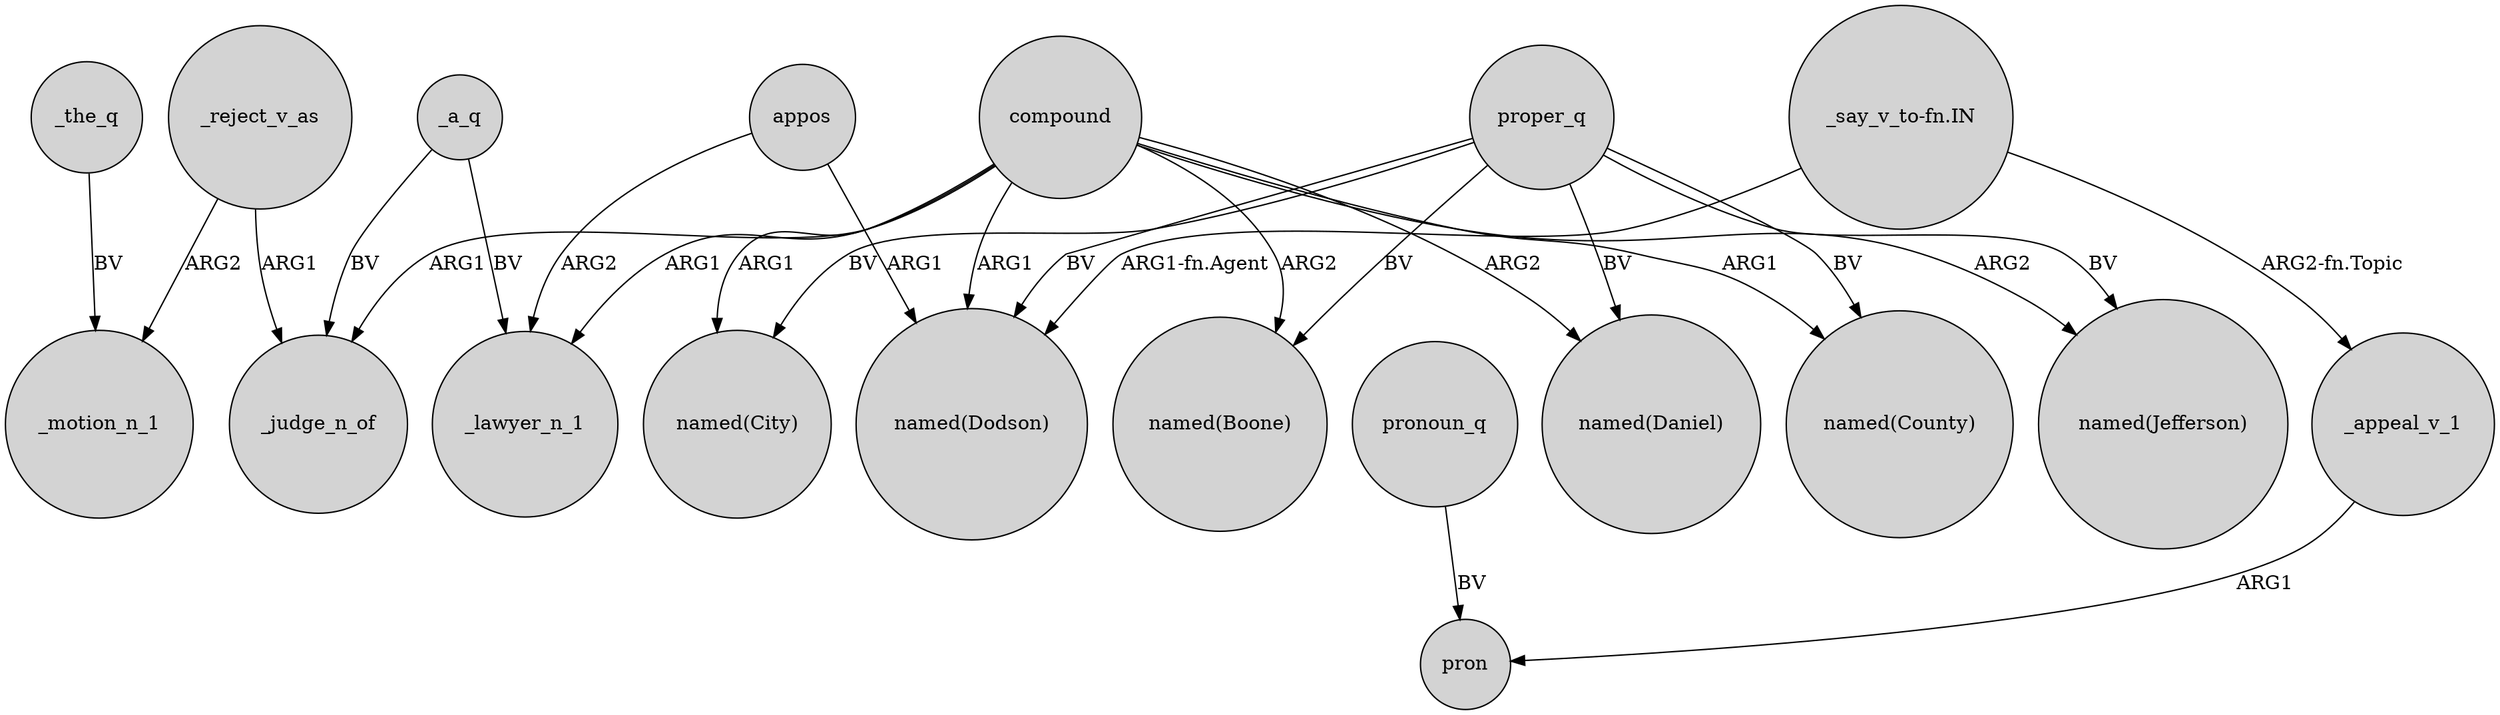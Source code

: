 digraph {
	node [shape=circle style=filled]
	_reject_v_as -> _judge_n_of [label=ARG1]
	_a_q -> _lawyer_n_1 [label=BV]
	compound -> "named(Daniel)" [label=ARG2]
	proper_q -> "named(Daniel)" [label=BV]
	compound -> "named(Boone)" [label=ARG2]
	compound -> _lawyer_n_1 [label=ARG1]
	proper_q -> "named(Boone)" [label=BV]
	appos -> _lawyer_n_1 [label=ARG2]
	_appeal_v_1 -> pron [label=ARG1]
	appos -> "named(Dodson)" [label=ARG1]
	"_say_v_to-fn.IN" -> _appeal_v_1 [label="ARG2-fn.Topic"]
	_a_q -> _judge_n_of [label=BV]
	compound -> _judge_n_of [label=ARG1]
	pronoun_q -> pron [label=BV]
	_reject_v_as -> _motion_n_1 [label=ARG2]
	proper_q -> "named(Dodson)" [label=BV]
	"_say_v_to-fn.IN" -> "named(Dodson)" [label="ARG1-fn.Agent"]
	proper_q -> "named(City)" [label=BV]
	compound -> "named(Dodson)" [label=ARG1]
	compound -> "named(Jefferson)" [label=ARG2]
	_the_q -> _motion_n_1 [label=BV]
	compound -> "named(County)" [label=ARG1]
	proper_q -> "named(County)" [label=BV]
	proper_q -> "named(Jefferson)" [label=BV]
	compound -> "named(City)" [label=ARG1]
}
